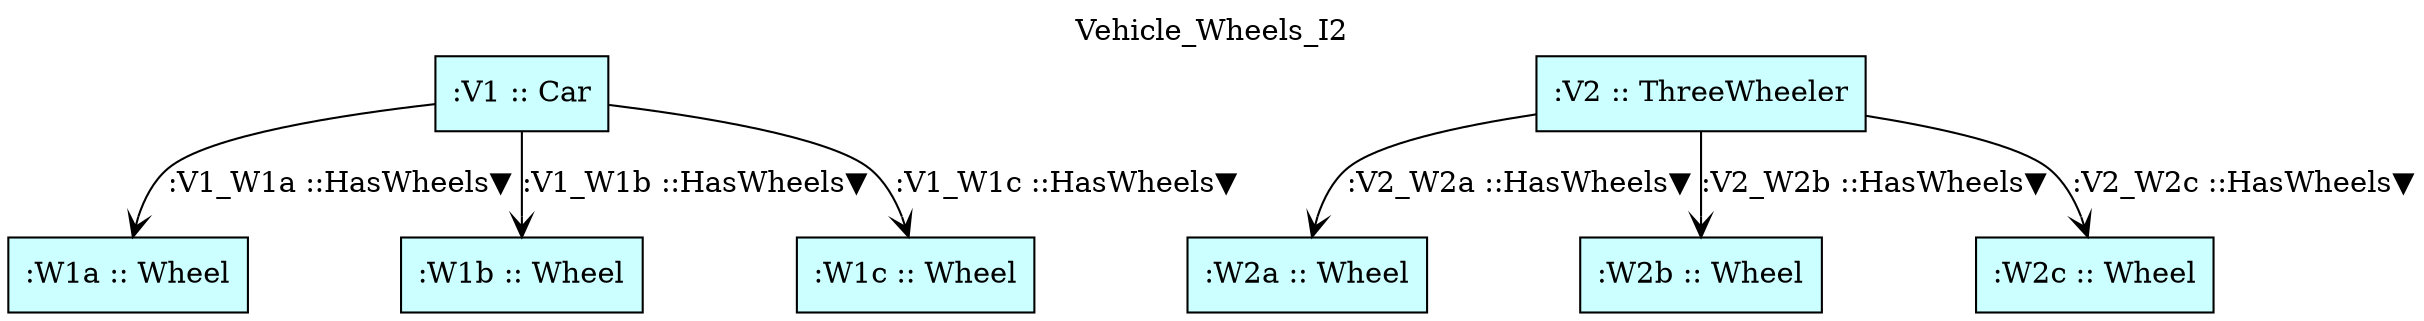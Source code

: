 digraph {graph[label=Vehicle_Wheels_I2,labelloc=tl,labelfontsize=12];
"V1"[shape=box,fillcolor="#CCFFFF",style = filled,label=":V1 :: Car"];
"V2"[shape=box,fillcolor="#CCFFFF",style = filled,label=":V2 :: ThreeWheeler"];
"W1a"[shape=box,fillcolor="#CCFFFF",style = filled,label=":W1a :: Wheel"];
"W1b"[shape=box,fillcolor="#CCFFFF",style = filled,label=":W1b :: Wheel"];
"W1c"[shape=box,fillcolor="#CCFFFF",style = filled,label=":W1c :: Wheel"];
"W2a"[shape=box,fillcolor="#CCFFFF",style = filled,label=":W2a :: Wheel"];
"W2b"[shape=box,fillcolor="#CCFFFF",style = filled,label=":W2b :: Wheel"];
"W2c"[shape=box,fillcolor="#CCFFFF",style = filled,label=":W2c :: Wheel"];

"V1"->"W1a"[label=":V1_W1a ::HasWheels▼",arrowhead=vee];
"V1"->"W1b"[label=":V1_W1b ::HasWheels▼",arrowhead=vee];
"V1"->"W1c"[label=":V1_W1c ::HasWheels▼",arrowhead=vee];
"V2"->"W2a"[label=":V2_W2a ::HasWheels▼",arrowhead=vee];
"V2"->"W2b"[label=":V2_W2b ::HasWheels▼",arrowhead=vee];
"V2"->"W2c"[label=":V2_W2c ::HasWheels▼",arrowhead=vee];
}
